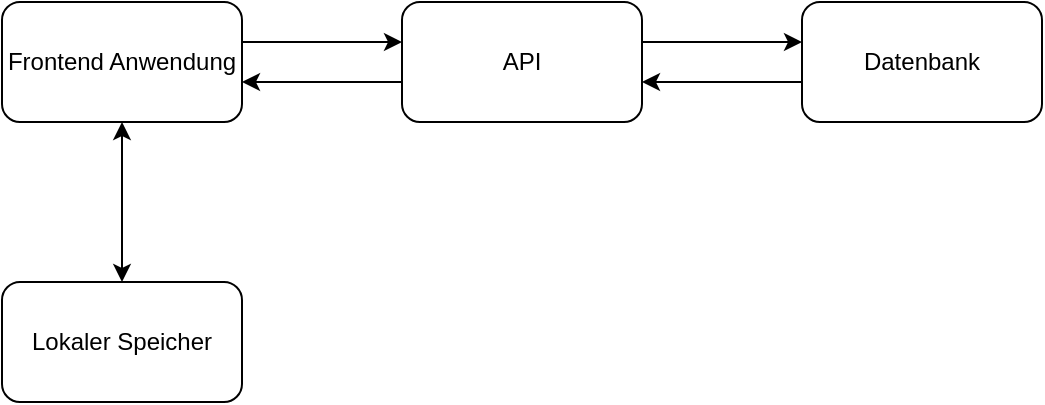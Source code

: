 <mxfile version="12.4.1" type="device" pages="1"><diagram id="Bld4nhzY20RXBYHs8QXh" name="Page-1"><mxGraphModel dx="865" dy="461" grid="1" gridSize="10" guides="1" tooltips="1" connect="1" arrows="1" fold="1" page="1" pageScale="1" pageWidth="827" pageHeight="1169" math="0" shadow="0"><root><mxCell id="0"/><mxCell id="1" parent="0"/><mxCell id="HVGL-GKi0X9pcUkbtuD2-4" style="edgeStyle=orthogonalEdgeStyle;rounded=0;orthogonalLoop=1;jettySize=auto;html=1;" edge="1" parent="1" source="HVGL-GKi0X9pcUkbtuD2-1"><mxGeometry relative="1" as="geometry"><mxPoint x="240" y="180" as="targetPoint"/><Array as="points"><mxPoint x="240" y="180"/></Array></mxGeometry></mxCell><mxCell id="HVGL-GKi0X9pcUkbtuD2-9" style="edgeStyle=orthogonalEdgeStyle;rounded=0;orthogonalLoop=1;jettySize=auto;html=1;startArrow=classic;startFill=1;" edge="1" parent="1" source="HVGL-GKi0X9pcUkbtuD2-1" target="HVGL-GKi0X9pcUkbtuD2-8"><mxGeometry relative="1" as="geometry"><Array as="points"><mxPoint x="100" y="270"/><mxPoint x="100" y="270"/></Array></mxGeometry></mxCell><mxCell id="HVGL-GKi0X9pcUkbtuD2-1" value="Frontend Anwendung" style="rounded=1;whiteSpace=wrap;html=1;" vertex="1" parent="1"><mxGeometry x="40" y="160" width="120" height="60" as="geometry"/></mxCell><mxCell id="HVGL-GKi0X9pcUkbtuD2-5" style="edgeStyle=orthogonalEdgeStyle;rounded=0;orthogonalLoop=1;jettySize=auto;html=1;" edge="1" parent="1" source="HVGL-GKi0X9pcUkbtuD2-2"><mxGeometry relative="1" as="geometry"><mxPoint x="440" y="180" as="targetPoint"/><Array as="points"><mxPoint x="440" y="180"/></Array></mxGeometry></mxCell><mxCell id="HVGL-GKi0X9pcUkbtuD2-7" style="edgeStyle=orthogonalEdgeStyle;rounded=0;orthogonalLoop=1;jettySize=auto;html=1;" edge="1" parent="1" source="HVGL-GKi0X9pcUkbtuD2-2"><mxGeometry relative="1" as="geometry"><mxPoint x="160" y="200" as="targetPoint"/><Array as="points"><mxPoint x="160" y="200"/></Array></mxGeometry></mxCell><mxCell id="HVGL-GKi0X9pcUkbtuD2-2" value="API" style="rounded=1;whiteSpace=wrap;html=1;" vertex="1" parent="1"><mxGeometry x="240" y="160" width="120" height="60" as="geometry"/></mxCell><mxCell id="HVGL-GKi0X9pcUkbtuD2-6" style="edgeStyle=orthogonalEdgeStyle;rounded=0;orthogonalLoop=1;jettySize=auto;html=1;" edge="1" parent="1" source="HVGL-GKi0X9pcUkbtuD2-3"><mxGeometry relative="1" as="geometry"><mxPoint x="360" y="200" as="targetPoint"/><Array as="points"><mxPoint x="360" y="200"/></Array></mxGeometry></mxCell><mxCell id="HVGL-GKi0X9pcUkbtuD2-3" value="Datenbank" style="rounded=1;whiteSpace=wrap;html=1;" vertex="1" parent="1"><mxGeometry x="440" y="160" width="120" height="60" as="geometry"/></mxCell><mxCell id="HVGL-GKi0X9pcUkbtuD2-8" value="Lokaler Speicher" style="rounded=1;whiteSpace=wrap;html=1;" vertex="1" parent="1"><mxGeometry x="40" y="300" width="120" height="60" as="geometry"/></mxCell></root></mxGraphModel></diagram></mxfile>